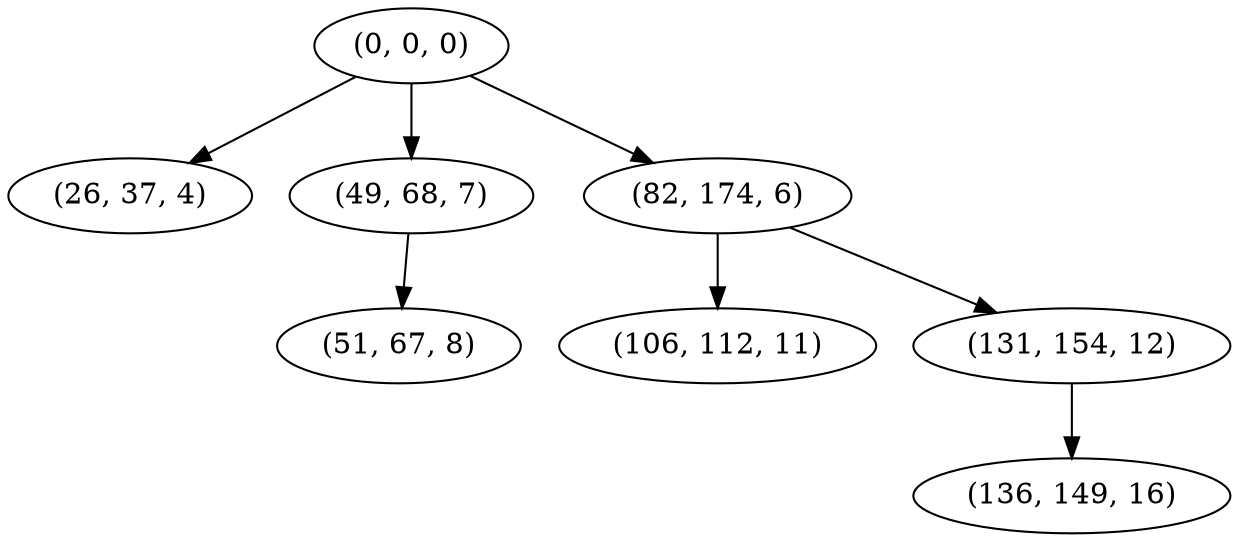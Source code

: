 digraph tree {
    "(0, 0, 0)";
    "(26, 37, 4)";
    "(49, 68, 7)";
    "(51, 67, 8)";
    "(82, 174, 6)";
    "(106, 112, 11)";
    "(131, 154, 12)";
    "(136, 149, 16)";
    "(0, 0, 0)" -> "(26, 37, 4)";
    "(0, 0, 0)" -> "(49, 68, 7)";
    "(0, 0, 0)" -> "(82, 174, 6)";
    "(49, 68, 7)" -> "(51, 67, 8)";
    "(82, 174, 6)" -> "(106, 112, 11)";
    "(82, 174, 6)" -> "(131, 154, 12)";
    "(131, 154, 12)" -> "(136, 149, 16)";
}
